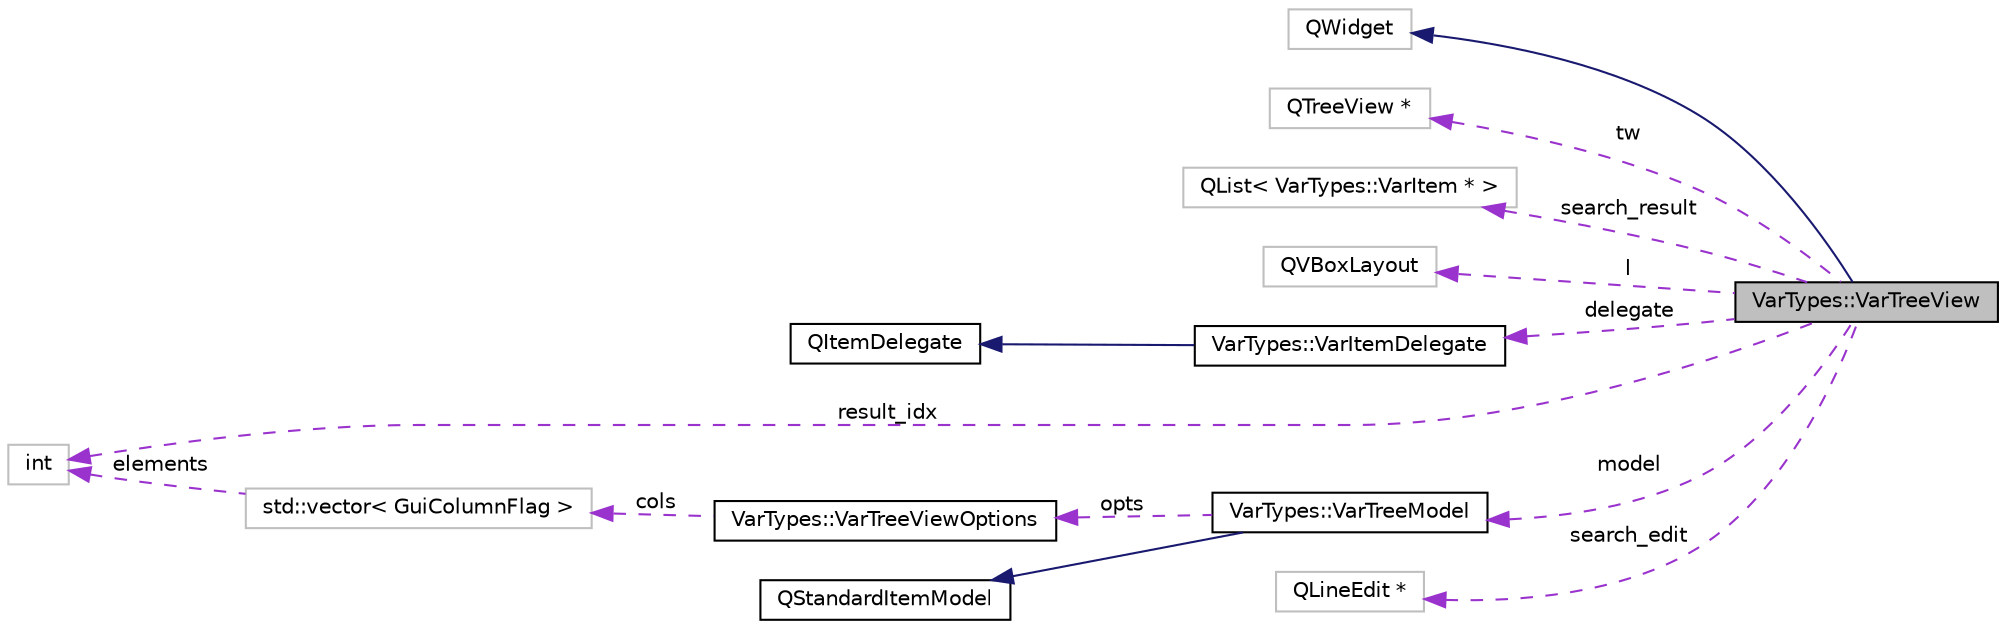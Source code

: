 digraph "VarTypes::VarTreeView"
{
 // INTERACTIVE_SVG=YES
  edge [fontname="Helvetica",fontsize="10",labelfontname="Helvetica",labelfontsize="10"];
  node [fontname="Helvetica",fontsize="10",shape=record];
  rankdir="LR";
  Node1 [label="VarTypes::VarTreeView",height=0.2,width=0.4,color="black", fillcolor="grey75", style="filled", fontcolor="black"];
  Node2 -> Node1 [dir="back",color="midnightblue",fontsize="10",style="solid",fontname="Helvetica"];
  Node2 [label="QWidget",height=0.2,width=0.4,color="grey75", fillcolor="white", style="filled"];
  Node3 -> Node1 [dir="back",color="darkorchid3",fontsize="10",style="dashed",label=" tw" ,fontname="Helvetica"];
  Node3 [label="QTreeView *",height=0.2,width=0.4,color="grey75", fillcolor="white", style="filled"];
  Node4 -> Node1 [dir="back",color="darkorchid3",fontsize="10",style="dashed",label=" search_result" ,fontname="Helvetica"];
  Node4 [label="QList\< VarTypes::VarItem * \>",height=0.2,width=0.4,color="grey75", fillcolor="white", style="filled"];
  Node5 -> Node1 [dir="back",color="darkorchid3",fontsize="10",style="dashed",label=" l" ,fontname="Helvetica"];
  Node5 [label="QVBoxLayout",height=0.2,width=0.4,color="grey75", fillcolor="white", style="filled"];
  Node6 -> Node1 [dir="back",color="darkorchid3",fontsize="10",style="dashed",label=" delegate" ,fontname="Helvetica"];
  Node6 [label="VarTypes::VarItemDelegate",height=0.2,width=0.4,color="black", fillcolor="white", style="filled",URL="$d0/d1c/class_var_types_1_1_var_item_delegate.html",tooltip="The &#39;item-delegate&#39; inheriting QItemDelegate for displaying VarTypes in the QT4 Item-Model. "];
  Node7 -> Node6 [dir="back",color="midnightblue",fontsize="10",style="solid",fontname="Helvetica"];
  Node7 [label="QItemDelegate",height=0.2,width=0.4,color="black", fillcolor="white", style="filled",URL="$db/d54/class_q_item_delegate.html"];
  Node8 -> Node1 [dir="back",color="darkorchid3",fontsize="10",style="dashed",label=" result_idx" ,fontname="Helvetica"];
  Node8 [label="int",height=0.2,width=0.4,color="grey75", fillcolor="white", style="filled"];
  Node9 -> Node1 [dir="back",color="darkorchid3",fontsize="10",style="dashed",label=" model" ,fontname="Helvetica"];
  Node9 [label="VarTypes::VarTreeModel",height=0.2,width=0.4,color="black", fillcolor="white", style="filled",URL="$dc/d23/class_var_types_1_1_var_tree_model.html",tooltip="The &#39;item-model&#39; inheriting QStandardItemModel for displaying VarTypes in the QT4 Item-Model..."];
  Node10 -> Node9 [dir="back",color="midnightblue",fontsize="10",style="solid",fontname="Helvetica"];
  Node10 [label="QStandardItemModel",height=0.2,width=0.4,color="black", fillcolor="white", style="filled",URL="$da/d6a/class_q_standard_item_model.html"];
  Node11 -> Node9 [dir="back",color="darkorchid3",fontsize="10",style="dashed",label=" opts" ,fontname="Helvetica"];
  Node11 [label="VarTypes::VarTreeViewOptions",height=0.2,width=0.4,color="black", fillcolor="white", style="filled",URL="$df/d40/class_var_types_1_1_var_tree_view_options.html",tooltip="An internal set of rendering parameters used by the VarTypes view-model. "];
  Node12 -> Node11 [dir="back",color="darkorchid3",fontsize="10",style="dashed",label=" cols" ,fontname="Helvetica"];
  Node12 [label="std::vector\< GuiColumnFlag \>",height=0.2,width=0.4,color="grey75", fillcolor="white", style="filled"];
  Node8 -> Node12 [dir="back",color="darkorchid3",fontsize="10",style="dashed",label=" elements" ,fontname="Helvetica"];
  Node13 -> Node1 [dir="back",color="darkorchid3",fontsize="10",style="dashed",label=" search_edit" ,fontname="Helvetica"];
  Node13 [label="QLineEdit *",height=0.2,width=0.4,color="grey75", fillcolor="white", style="filled"];
}
